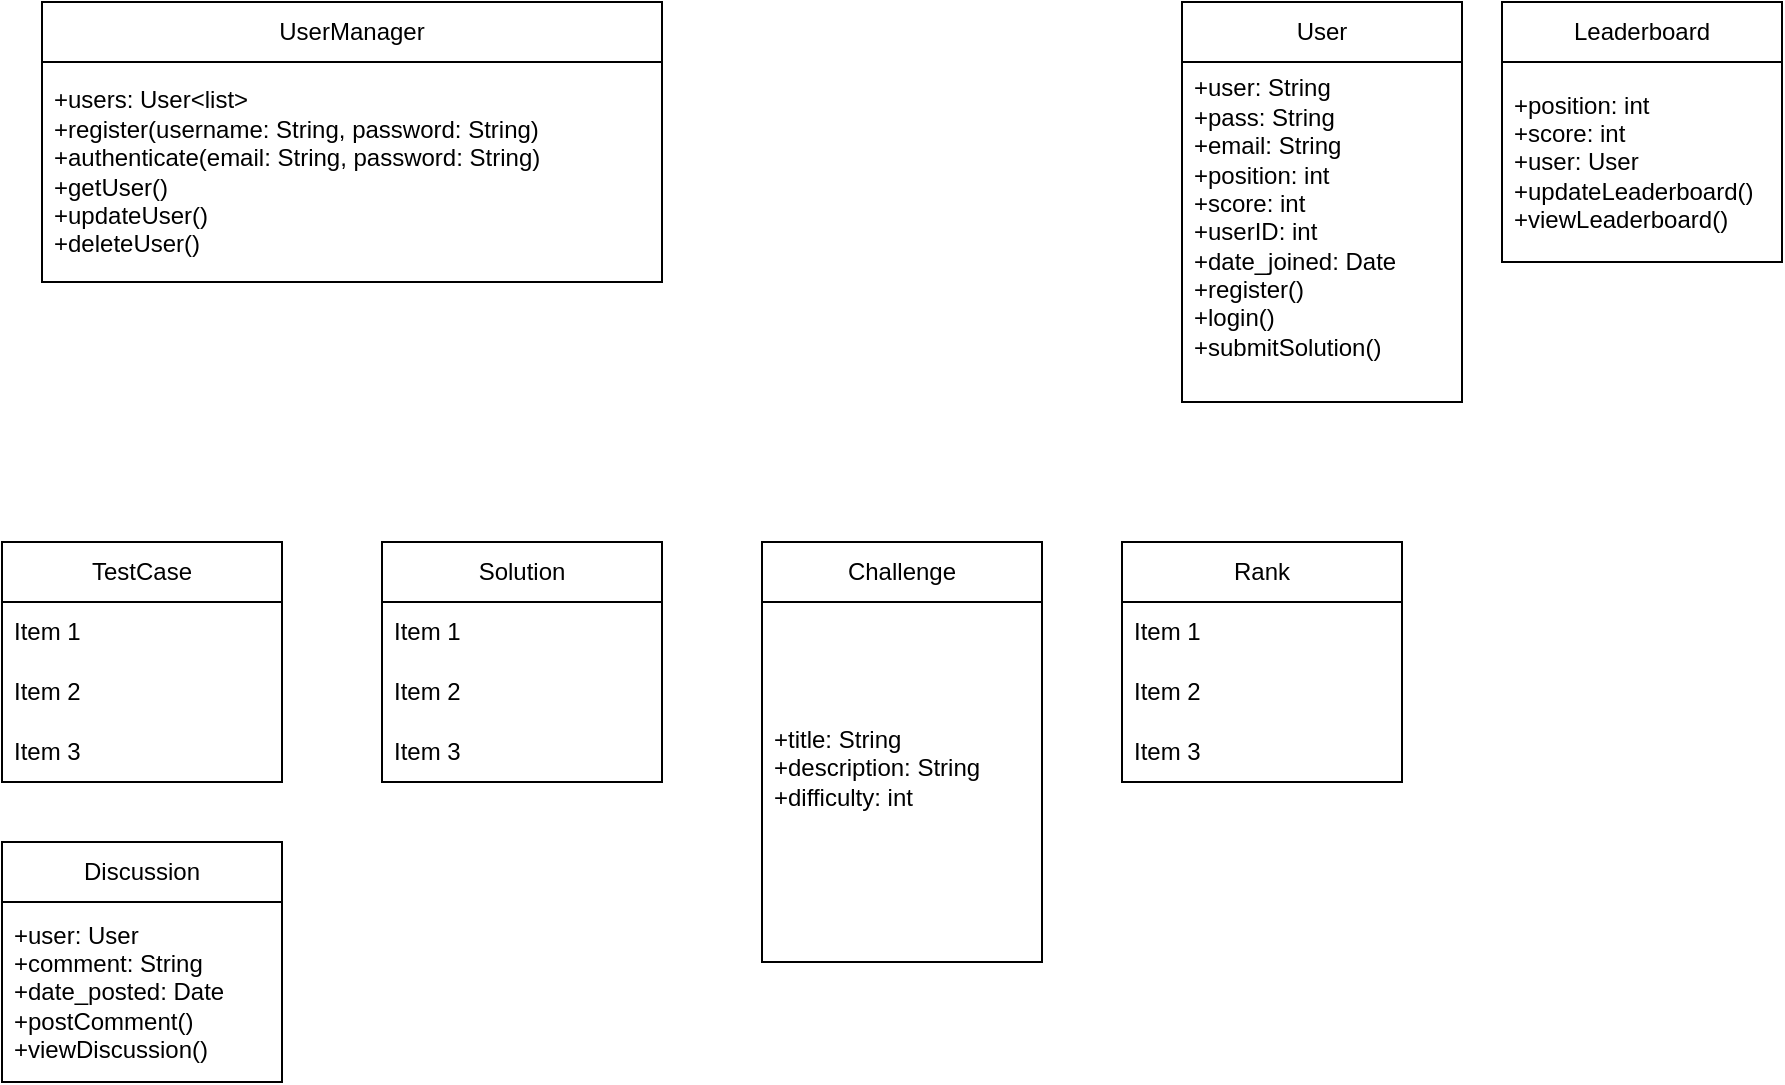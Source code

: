 <mxfile version="24.7.6">
  <diagram name="Page-1" id="u01eL8T2LCdluOudwLFy">
    <mxGraphModel dx="1111" dy="578" grid="1" gridSize="10" guides="1" tooltips="1" connect="1" arrows="1" fold="1" page="1" pageScale="1" pageWidth="850" pageHeight="1100" math="0" shadow="0">
      <root>
        <mxCell id="0" />
        <mxCell id="1" parent="0" />
        <mxCell id="AD_UT4TeYZ6WEzwYOdvF-2" value="UserManager" style="swimlane;fontStyle=0;childLayout=stackLayout;horizontal=1;startSize=30;horizontalStack=0;resizeParent=1;resizeParentMax=0;resizeLast=0;collapsible=1;marginBottom=0;whiteSpace=wrap;html=1;" vertex="1" parent="1">
          <mxGeometry x="30" y="20" width="310" height="140" as="geometry" />
        </mxCell>
        <mxCell id="AD_UT4TeYZ6WEzwYOdvF-3" value="+users: User&amp;lt;list&amp;gt;&lt;div&gt;+register(username: String, password: String)&lt;/div&gt;&lt;div&gt;+authenticate(email: String, password: String)&lt;/div&gt;&lt;div&gt;+getUser()&lt;/div&gt;&lt;div&gt;+updateUser()&lt;/div&gt;&lt;div&gt;+deleteUser()&lt;/div&gt;" style="text;strokeColor=none;fillColor=none;align=left;verticalAlign=middle;spacingLeft=4;spacingRight=4;overflow=hidden;points=[[0,0.5],[1,0.5]];portConstraint=eastwest;rotatable=0;whiteSpace=wrap;html=1;" vertex="1" parent="AD_UT4TeYZ6WEzwYOdvF-2">
          <mxGeometry y="30" width="310" height="110" as="geometry" />
        </mxCell>
        <mxCell id="AD_UT4TeYZ6WEzwYOdvF-6" value="User" style="swimlane;fontStyle=0;childLayout=stackLayout;horizontal=1;startSize=30;horizontalStack=0;resizeParent=1;resizeParentMax=0;resizeLast=0;collapsible=1;marginBottom=0;whiteSpace=wrap;html=1;" vertex="1" parent="1">
          <mxGeometry x="600" y="20" width="140" height="200" as="geometry" />
        </mxCell>
        <mxCell id="AD_UT4TeYZ6WEzwYOdvF-9" value="&lt;div&gt;+user: String&lt;/div&gt;&lt;div&gt;+pass: String&lt;/div&gt;&lt;div&gt;+email: String&lt;/div&gt;+position: int&lt;div&gt;+score: int&lt;br&gt;&lt;div&gt;+userID: int&lt;/div&gt;&lt;div&gt;+date_joined: Date&lt;/div&gt;&lt;div&gt;+register()&lt;/div&gt;&lt;div&gt;+login()&lt;/div&gt;&lt;div&gt;+submitSolution()&lt;br&gt;&lt;/div&gt;&lt;/div&gt;&lt;div&gt;&lt;br&gt;&lt;/div&gt;" style="text;strokeColor=none;fillColor=none;align=left;verticalAlign=middle;spacingLeft=4;spacingRight=4;overflow=hidden;points=[[0,0.5],[1,0.5]];portConstraint=eastwest;rotatable=0;whiteSpace=wrap;html=1;" vertex="1" parent="AD_UT4TeYZ6WEzwYOdvF-6">
          <mxGeometry y="30" width="140" height="170" as="geometry" />
        </mxCell>
        <mxCell id="AD_UT4TeYZ6WEzwYOdvF-10" value="Leaderboard" style="swimlane;fontStyle=0;childLayout=stackLayout;horizontal=1;startSize=30;horizontalStack=0;resizeParent=1;resizeParentMax=0;resizeLast=0;collapsible=1;marginBottom=0;whiteSpace=wrap;html=1;" vertex="1" parent="1">
          <mxGeometry x="760" y="20" width="140" height="130" as="geometry" />
        </mxCell>
        <mxCell id="AD_UT4TeYZ6WEzwYOdvF-11" value="+position: int&lt;div&gt;+score: int&lt;/div&gt;&lt;div&gt;+user: User&lt;/div&gt;&lt;div&gt;+updateLeaderboard()&lt;/div&gt;&lt;div&gt;+viewLeaderboard()&lt;/div&gt;" style="text;strokeColor=none;fillColor=none;align=left;verticalAlign=middle;spacingLeft=4;spacingRight=4;overflow=hidden;points=[[0,0.5],[1,0.5]];portConstraint=eastwest;rotatable=0;whiteSpace=wrap;html=1;" vertex="1" parent="AD_UT4TeYZ6WEzwYOdvF-10">
          <mxGeometry y="30" width="140" height="100" as="geometry" />
        </mxCell>
        <mxCell id="AD_UT4TeYZ6WEzwYOdvF-14" value="Challenge" style="swimlane;fontStyle=0;childLayout=stackLayout;horizontal=1;startSize=30;horizontalStack=0;resizeParent=1;resizeParentMax=0;resizeLast=0;collapsible=1;marginBottom=0;whiteSpace=wrap;html=1;" vertex="1" parent="1">
          <mxGeometry x="390" y="290" width="140" height="210" as="geometry" />
        </mxCell>
        <mxCell id="AD_UT4TeYZ6WEzwYOdvF-15" value="+title: String&lt;div&gt;+description: String&lt;/div&gt;&lt;div&gt;+difficulty: int&lt;/div&gt;&lt;div&gt;&lt;br&gt;&lt;/div&gt;" style="text;strokeColor=none;fillColor=none;align=left;verticalAlign=middle;spacingLeft=4;spacingRight=4;overflow=hidden;points=[[0,0.5],[1,0.5]];portConstraint=eastwest;rotatable=0;whiteSpace=wrap;html=1;" vertex="1" parent="AD_UT4TeYZ6WEzwYOdvF-14">
          <mxGeometry y="30" width="140" height="180" as="geometry" />
        </mxCell>
        <mxCell id="AD_UT4TeYZ6WEzwYOdvF-18" value="Rank" style="swimlane;fontStyle=0;childLayout=stackLayout;horizontal=1;startSize=30;horizontalStack=0;resizeParent=1;resizeParentMax=0;resizeLast=0;collapsible=1;marginBottom=0;whiteSpace=wrap;html=1;" vertex="1" parent="1">
          <mxGeometry x="570" y="290" width="140" height="120" as="geometry" />
        </mxCell>
        <mxCell id="AD_UT4TeYZ6WEzwYOdvF-19" value="Item 1" style="text;strokeColor=none;fillColor=none;align=left;verticalAlign=middle;spacingLeft=4;spacingRight=4;overflow=hidden;points=[[0,0.5],[1,0.5]];portConstraint=eastwest;rotatable=0;whiteSpace=wrap;html=1;" vertex="1" parent="AD_UT4TeYZ6WEzwYOdvF-18">
          <mxGeometry y="30" width="140" height="30" as="geometry" />
        </mxCell>
        <mxCell id="AD_UT4TeYZ6WEzwYOdvF-20" value="Item 2" style="text;strokeColor=none;fillColor=none;align=left;verticalAlign=middle;spacingLeft=4;spacingRight=4;overflow=hidden;points=[[0,0.5],[1,0.5]];portConstraint=eastwest;rotatable=0;whiteSpace=wrap;html=1;" vertex="1" parent="AD_UT4TeYZ6WEzwYOdvF-18">
          <mxGeometry y="60" width="140" height="30" as="geometry" />
        </mxCell>
        <mxCell id="AD_UT4TeYZ6WEzwYOdvF-21" value="Item 3" style="text;strokeColor=none;fillColor=none;align=left;verticalAlign=middle;spacingLeft=4;spacingRight=4;overflow=hidden;points=[[0,0.5],[1,0.5]];portConstraint=eastwest;rotatable=0;whiteSpace=wrap;html=1;" vertex="1" parent="AD_UT4TeYZ6WEzwYOdvF-18">
          <mxGeometry y="90" width="140" height="30" as="geometry" />
        </mxCell>
        <mxCell id="AD_UT4TeYZ6WEzwYOdvF-22" value="Solution" style="swimlane;fontStyle=0;childLayout=stackLayout;horizontal=1;startSize=30;horizontalStack=0;resizeParent=1;resizeParentMax=0;resizeLast=0;collapsible=1;marginBottom=0;whiteSpace=wrap;html=1;" vertex="1" parent="1">
          <mxGeometry x="200" y="290" width="140" height="120" as="geometry" />
        </mxCell>
        <mxCell id="AD_UT4TeYZ6WEzwYOdvF-23" value="Item 1" style="text;strokeColor=none;fillColor=none;align=left;verticalAlign=middle;spacingLeft=4;spacingRight=4;overflow=hidden;points=[[0,0.5],[1,0.5]];portConstraint=eastwest;rotatable=0;whiteSpace=wrap;html=1;" vertex="1" parent="AD_UT4TeYZ6WEzwYOdvF-22">
          <mxGeometry y="30" width="140" height="30" as="geometry" />
        </mxCell>
        <mxCell id="AD_UT4TeYZ6WEzwYOdvF-24" value="Item 2" style="text;strokeColor=none;fillColor=none;align=left;verticalAlign=middle;spacingLeft=4;spacingRight=4;overflow=hidden;points=[[0,0.5],[1,0.5]];portConstraint=eastwest;rotatable=0;whiteSpace=wrap;html=1;" vertex="1" parent="AD_UT4TeYZ6WEzwYOdvF-22">
          <mxGeometry y="60" width="140" height="30" as="geometry" />
        </mxCell>
        <mxCell id="AD_UT4TeYZ6WEzwYOdvF-25" value="Item 3" style="text;strokeColor=none;fillColor=none;align=left;verticalAlign=middle;spacingLeft=4;spacingRight=4;overflow=hidden;points=[[0,0.5],[1,0.5]];portConstraint=eastwest;rotatable=0;whiteSpace=wrap;html=1;" vertex="1" parent="AD_UT4TeYZ6WEzwYOdvF-22">
          <mxGeometry y="90" width="140" height="30" as="geometry" />
        </mxCell>
        <mxCell id="AD_UT4TeYZ6WEzwYOdvF-26" value="TestCase" style="swimlane;fontStyle=0;childLayout=stackLayout;horizontal=1;startSize=30;horizontalStack=0;resizeParent=1;resizeParentMax=0;resizeLast=0;collapsible=1;marginBottom=0;whiteSpace=wrap;html=1;" vertex="1" parent="1">
          <mxGeometry x="10" y="290" width="140" height="120" as="geometry" />
        </mxCell>
        <mxCell id="AD_UT4TeYZ6WEzwYOdvF-27" value="Item 1" style="text;strokeColor=none;fillColor=none;align=left;verticalAlign=middle;spacingLeft=4;spacingRight=4;overflow=hidden;points=[[0,0.5],[1,0.5]];portConstraint=eastwest;rotatable=0;whiteSpace=wrap;html=1;" vertex="1" parent="AD_UT4TeYZ6WEzwYOdvF-26">
          <mxGeometry y="30" width="140" height="30" as="geometry" />
        </mxCell>
        <mxCell id="AD_UT4TeYZ6WEzwYOdvF-28" value="Item 2" style="text;strokeColor=none;fillColor=none;align=left;verticalAlign=middle;spacingLeft=4;spacingRight=4;overflow=hidden;points=[[0,0.5],[1,0.5]];portConstraint=eastwest;rotatable=0;whiteSpace=wrap;html=1;" vertex="1" parent="AD_UT4TeYZ6WEzwYOdvF-26">
          <mxGeometry y="60" width="140" height="30" as="geometry" />
        </mxCell>
        <mxCell id="AD_UT4TeYZ6WEzwYOdvF-29" value="Item 3" style="text;strokeColor=none;fillColor=none;align=left;verticalAlign=middle;spacingLeft=4;spacingRight=4;overflow=hidden;points=[[0,0.5],[1,0.5]];portConstraint=eastwest;rotatable=0;whiteSpace=wrap;html=1;" vertex="1" parent="AD_UT4TeYZ6WEzwYOdvF-26">
          <mxGeometry y="90" width="140" height="30" as="geometry" />
        </mxCell>
        <mxCell id="AD_UT4TeYZ6WEzwYOdvF-30" value="Discussion" style="swimlane;fontStyle=0;childLayout=stackLayout;horizontal=1;startSize=30;horizontalStack=0;resizeParent=1;resizeParentMax=0;resizeLast=0;collapsible=1;marginBottom=0;whiteSpace=wrap;html=1;" vertex="1" parent="1">
          <mxGeometry x="10" y="440" width="140" height="120" as="geometry" />
        </mxCell>
        <mxCell id="AD_UT4TeYZ6WEzwYOdvF-31" value="+user: User&lt;div&gt;+comment: String&lt;/div&gt;&lt;div&gt;+date_posted: Date&lt;/div&gt;&lt;div&gt;+postComment()&lt;/div&gt;&lt;div&gt;+viewDiscussion()&lt;/div&gt;" style="text;strokeColor=none;fillColor=none;align=left;verticalAlign=middle;spacingLeft=4;spacingRight=4;overflow=hidden;points=[[0,0.5],[1,0.5]];portConstraint=eastwest;rotatable=0;whiteSpace=wrap;html=1;" vertex="1" parent="AD_UT4TeYZ6WEzwYOdvF-30">
          <mxGeometry y="30" width="140" height="90" as="geometry" />
        </mxCell>
      </root>
    </mxGraphModel>
  </diagram>
</mxfile>

